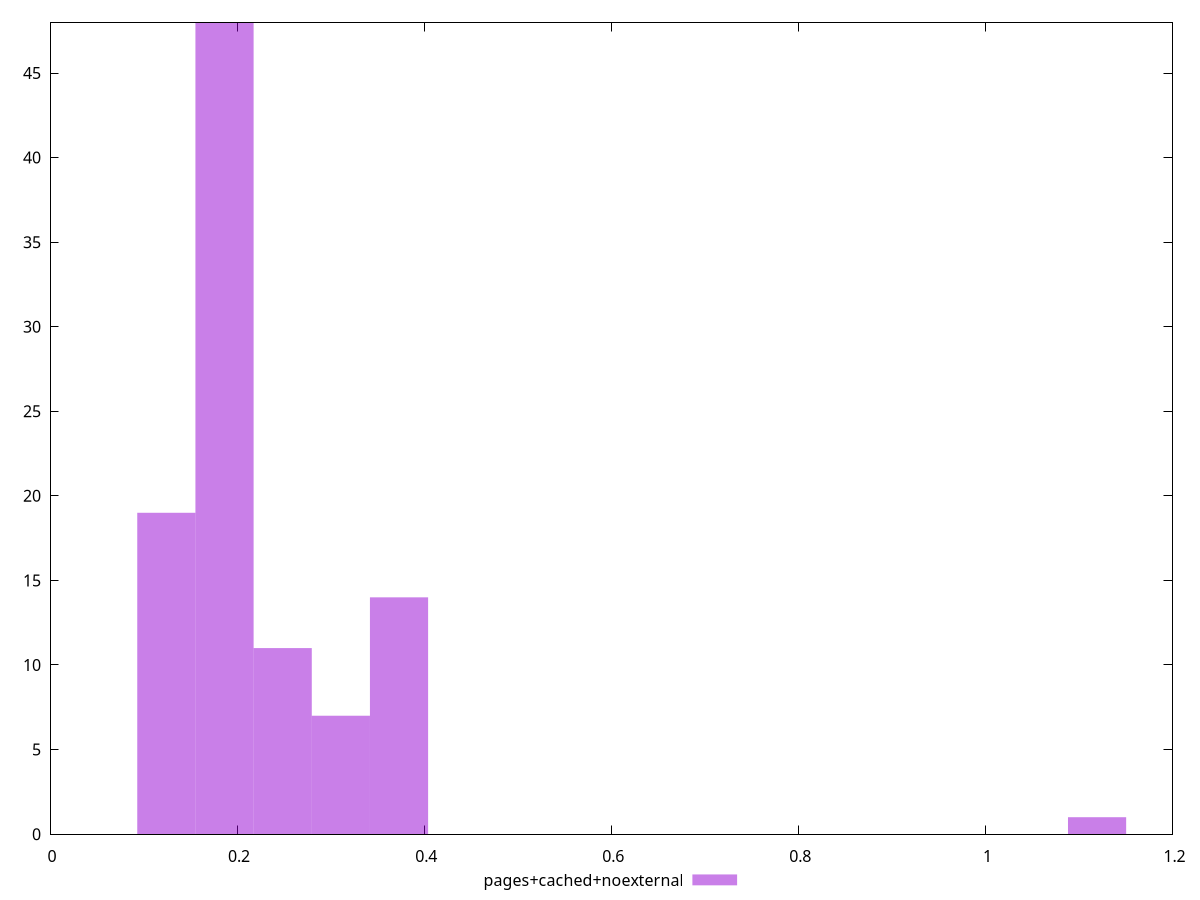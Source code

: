 $_pagesCachedNoexternal <<EOF
0.3731235963544727 14
0.18656179817723634 48
0.2487490642363151 11
0.12437453211815755 19
0.31093633029539386 7
1.119370789063418 1
EOF
set key outside below
set terminal pngcairo
set output "report_00005_2020-11-02T22-26-11.212Z/cumulative-layout-shift/pages+cached+noexternal//raw_hist.png"
set yrange [0:48]
set boxwidth 0.062187266059078775
set style fill transparent solid 0.5 noborder
plot $_pagesCachedNoexternal title "pages+cached+noexternal" with boxes ,